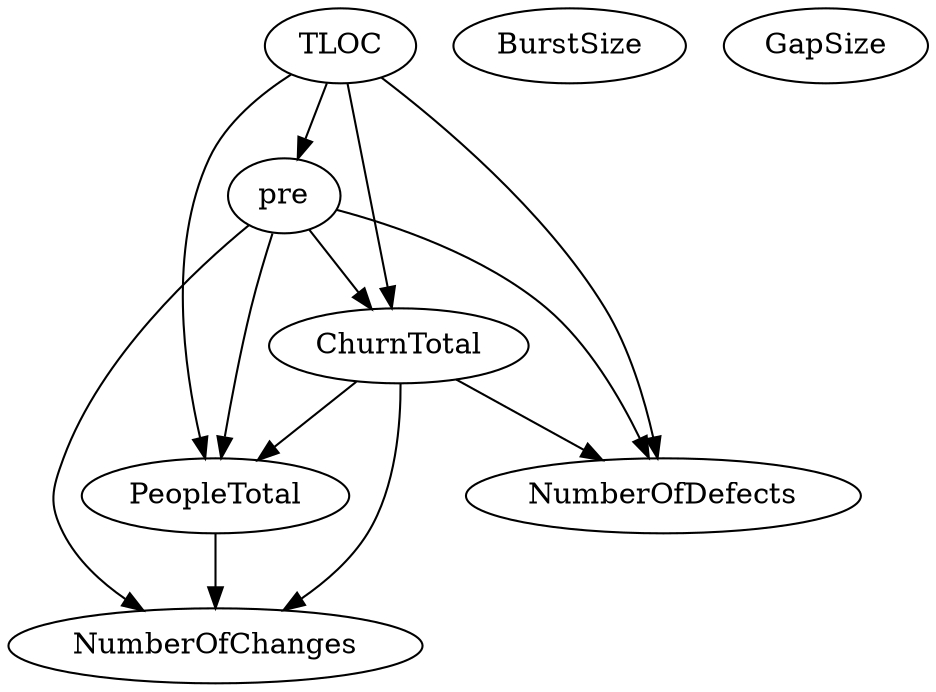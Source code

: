 digraph {
   PeopleTotal;
   NumberOfChanges;
   ChurnTotal;
   TLOC;
   pre;
   NumberOfDefects;
   BurstSize;
   GapSize;
   PeopleTotal -> NumberOfChanges;
   ChurnTotal -> PeopleTotal;
   ChurnTotal -> NumberOfChanges;
   ChurnTotal -> NumberOfDefects;
   TLOC -> PeopleTotal;
   TLOC -> ChurnTotal;
   TLOC -> pre;
   TLOC -> NumberOfDefects;
   pre -> PeopleTotal;
   pre -> NumberOfChanges;
   pre -> ChurnTotal;
   pre -> NumberOfDefects;
}
